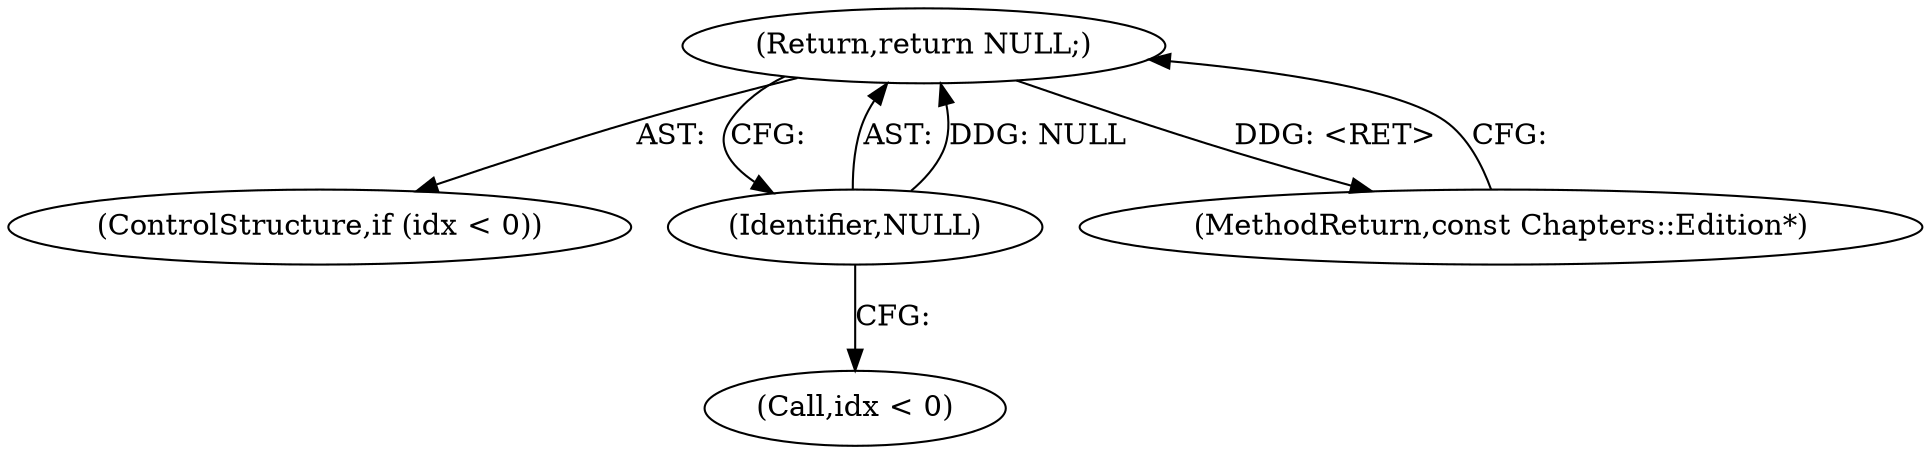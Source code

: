 digraph "1_Android_04839626ed859623901ebd3a5fd483982186b59d_72@del" {
"1000107" [label="(Return,return NULL;)"];
"1000108" [label="(Identifier,NULL)"];
"1000107" [label="(Return,return NULL;)"];
"1000103" [label="(ControlStructure,if (idx < 0))"];
"1000108" [label="(Identifier,NULL)"];
"1000104" [label="(Call,idx < 0)"];
"1000119" [label="(MethodReturn,const Chapters::Edition*)"];
"1000107" -> "1000103"  [label="AST: "];
"1000107" -> "1000108"  [label="CFG: "];
"1000108" -> "1000107"  [label="AST: "];
"1000119" -> "1000107"  [label="CFG: "];
"1000107" -> "1000119"  [label="DDG: <RET>"];
"1000108" -> "1000107"  [label="DDG: NULL"];
"1000108" -> "1000104"  [label="CFG: "];
}
